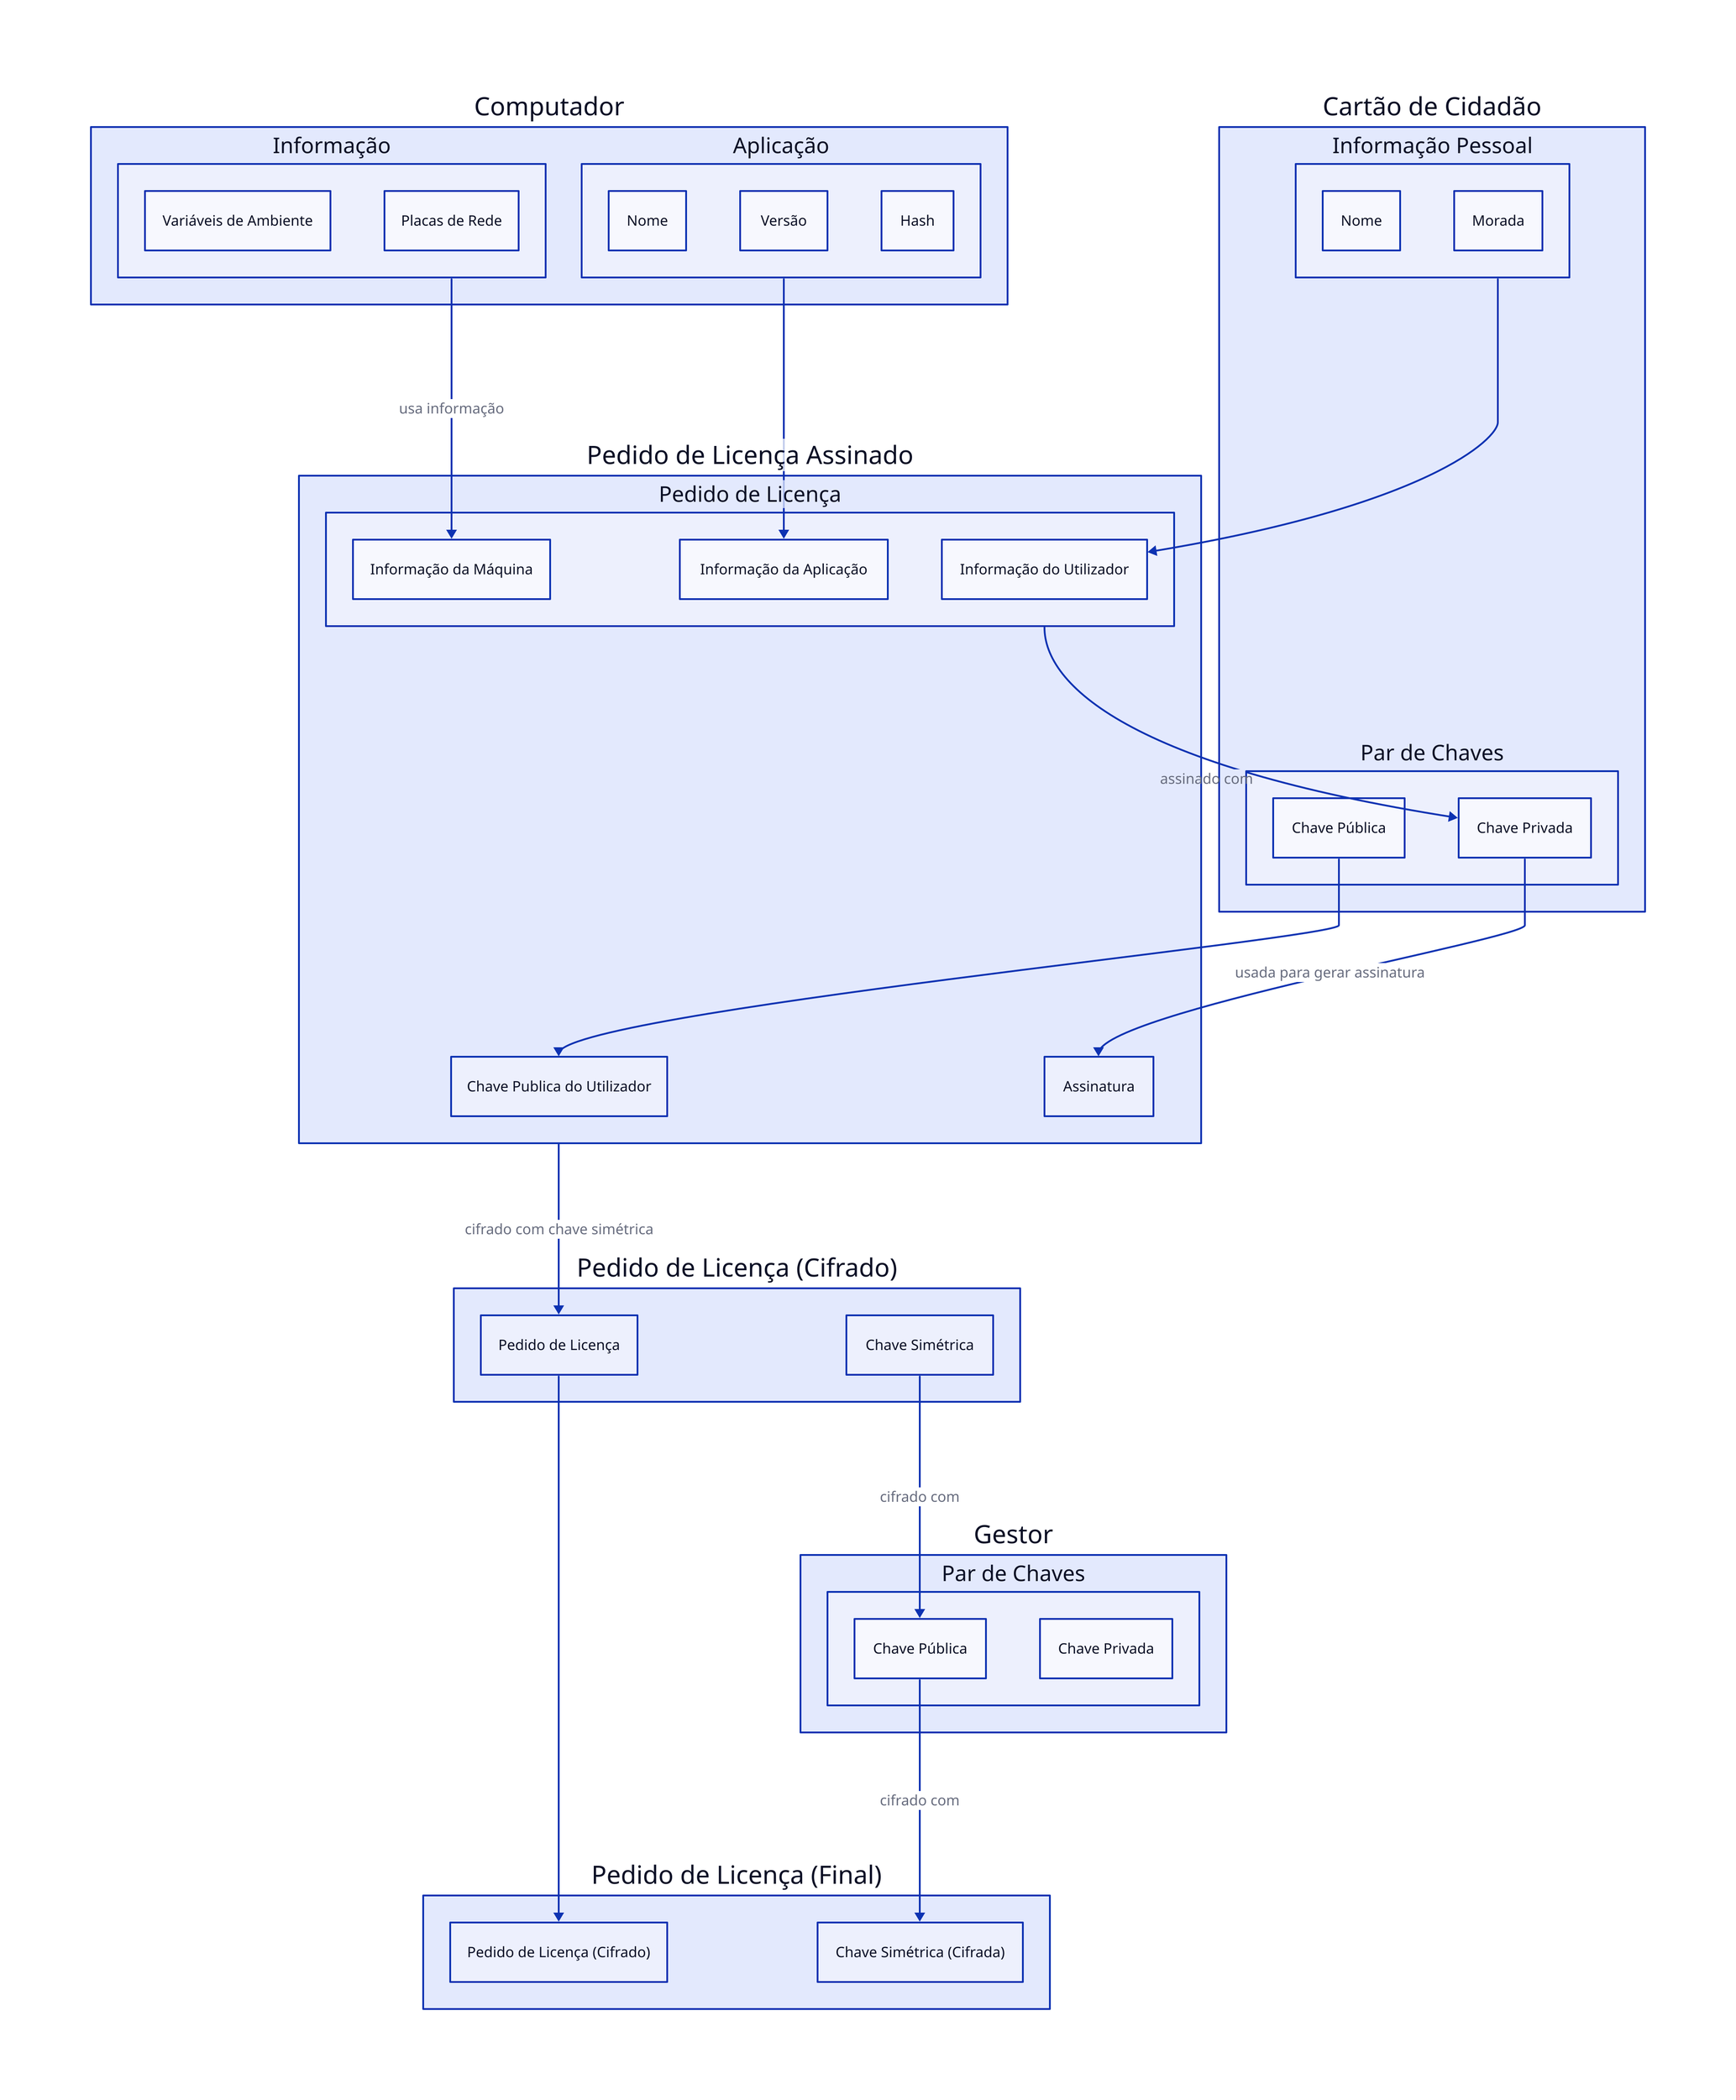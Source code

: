 finalRequest: Pedido de Licença (Final) {
    cipheredRequest: Pedido de Licença (Cifrado)
    cipheredSymmetricKey: Chave Simétrica (Cifrada)
}

cipheredRequest: Pedido de Licença (Cifrado) {
    request: Pedido de Licença
    symmetricKey: Chave Simétrica
}

signedRequest: Pedido de Licença Assinado {
    request: Pedido de Licença {
        machineInfo: Informação da Máquina
        userInfo: Informação do Utilizador
        appInfo: Informação da Aplicação
    }
    pubKey: Chave Publica do Utilizador
    signature: Assinatura
}

manager: Gestor {
    keyPair: Par de Chaves {
        publicKey: Chave Pública
        privateKey: Chave Privada
    }
}

computer: Computador {
    info: Informação {
        envVars: Variáveis de Ambiente
        networkCards: Placas de Rede
    }

    app: Aplicação {
        name: Nome
        version: Versão
        hash: Hash
    }
}

citizenCard: Cartão de Cidadão {
    info: Informação Pessoal {
        name: Nome
        address: Morada
    }
    keyPair: Par de Chaves {
        publicKey: Chave Pública
        privateKey: Chave Privada
    }
}

citizenCard.keyPair.publicKey -> signedRequest.pubKey
computer.info -> signedRequest.request.machineInfo: usa informação
citizenCard.info -> signedRequest.request.userInfo
computer.app -> signedRequest.request.appInfo

signedRequest.request -> citizenCard.keyPair.privateKey: assinado com
citizenCard.keyPair.privateKey -> signedRequest.signature: usada para gerar assinatura

signedRequest -> cipheredRequest.request: cifrado com chave simétrica

cipheredRequest.symmetricKey -> manager.keyPair.publicKey -> finalRequest.cipheredSymmetricKey: cifrado com
cipheredRequest.request -> finalRequest.cipheredRequest